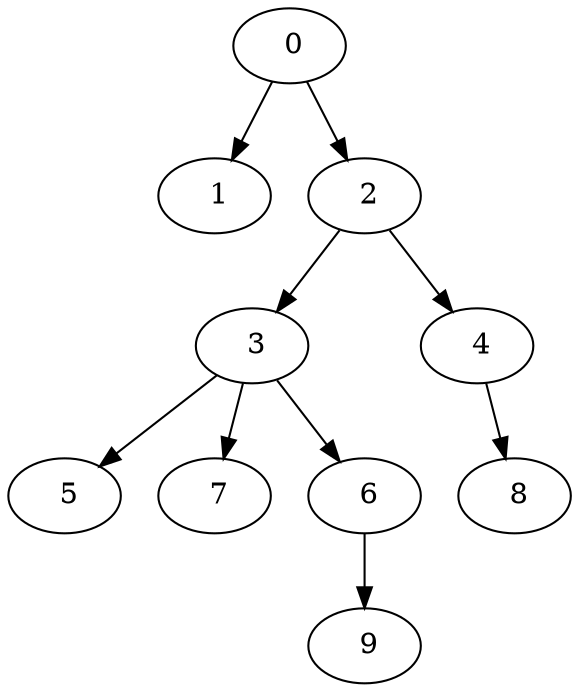 digraph mytree {
" 0" -> " 1";
" 0" -> " 2";
" 1";
" 2" -> " 3";
" 2" -> " 4";
" 3" -> " 5";
" 3" -> " 7";
" 3" -> " 6";
" 4" -> " 8";
" 5";
" 7";
" 8";
" 6" -> " 9";
" 9";
}
